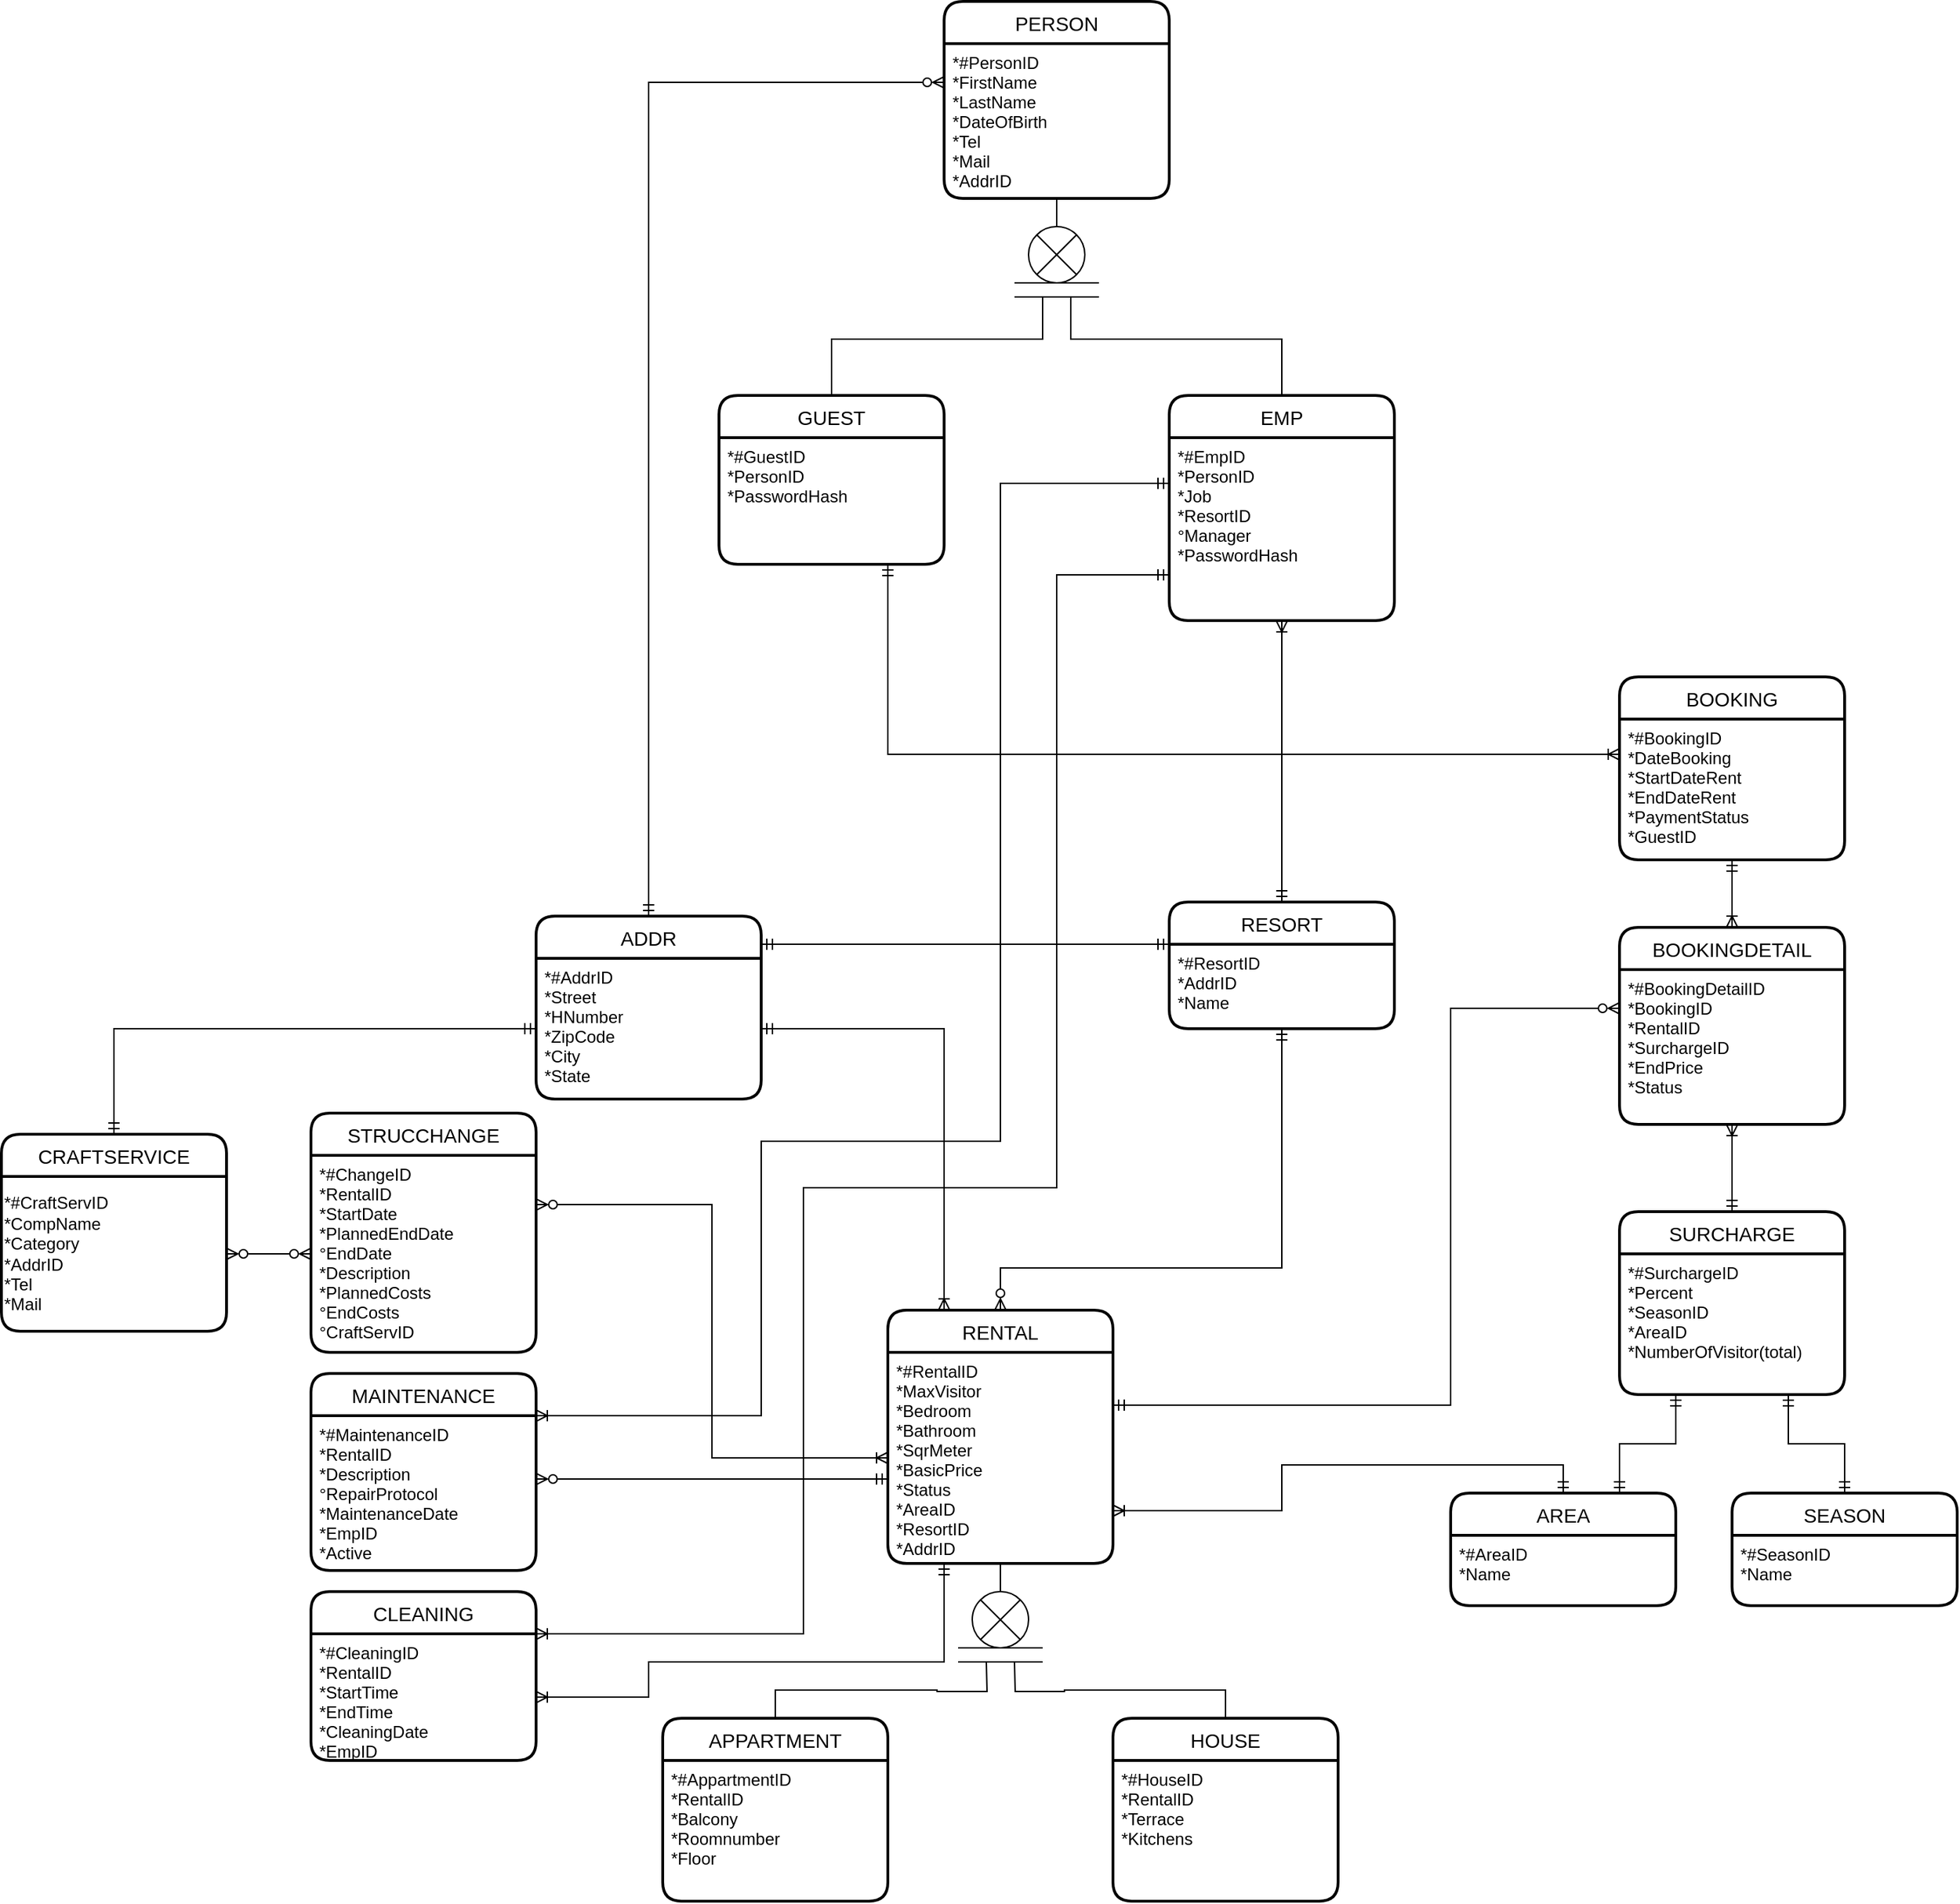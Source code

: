 <mxfile version="20.6.0" type="device"><diagram id="aWS-UrUtGDOm6s4PCsFX" name="Page-1"><mxGraphModel dx="2711" dy="2307" grid="1" gridSize="10" guides="1" tooltips="1" connect="1" arrows="1" fold="1" page="1" pageScale="1" pageWidth="827" pageHeight="1169" math="0" shadow="0"><root><mxCell id="0"/><mxCell id="1" parent="0"/><mxCell id="pVvOawuIxSXvEvGRF1L0-3" value="ADDR" style="swimlane;childLayout=stackLayout;horizontal=1;startSize=30;horizontalStack=0;rounded=1;fontSize=14;fontStyle=0;strokeWidth=2;resizeParent=0;resizeLast=1;shadow=0;dashed=0;align=center;" parent="1" vertex="1"><mxGeometry x="30" y="290" width="160" height="130" as="geometry"/></mxCell><mxCell id="pVvOawuIxSXvEvGRF1L0-4" value="*#AddrID&#xA;*Street&#xA;*HNumber&#xA;*ZipCode&#xA;*City&#xA;*State&#xA;&#xA;" style="align=left;strokeColor=none;fillColor=none;spacingLeft=4;fontSize=12;verticalAlign=top;resizable=0;rotatable=0;part=1;" parent="pVvOawuIxSXvEvGRF1L0-3" vertex="1"><mxGeometry y="30" width="160" height="100" as="geometry"/></mxCell><mxCell id="5Nb0aw0FbilER9dy1wmk-6" style="edgeStyle=orthogonalEdgeStyle;rounded=0;orthogonalLoop=1;jettySize=auto;html=1;exitX=0.5;exitY=1;exitDx=0;exitDy=0;startArrow=ERmandOne;startFill=0;endArrow=ERzeroToMany;endFill=0;entryX=0.5;entryY=0;entryDx=0;entryDy=0;" parent="1" source="pVvOawuIxSXvEvGRF1L0-5" target="pVvOawuIxSXvEvGRF1L0-9" edge="1"><mxGeometry relative="1" as="geometry"><mxPoint x="540" y="540" as="targetPoint"/><Array as="points"><mxPoint x="560" y="540"/><mxPoint x="360" y="540"/></Array></mxGeometry></mxCell><mxCell id="pVvOawuIxSXvEvGRF1L0-5" value="RESORT" style="swimlane;childLayout=stackLayout;horizontal=1;startSize=30;horizontalStack=0;rounded=1;fontSize=14;fontStyle=0;strokeWidth=2;resizeParent=0;resizeLast=1;shadow=0;dashed=0;align=center;" parent="1" vertex="1"><mxGeometry x="480" y="280" width="160" height="90" as="geometry"/></mxCell><mxCell id="pVvOawuIxSXvEvGRF1L0-6" value="*#ResortID&#xA;*AddrID&#xA;*Name&#xA;" style="align=left;strokeColor=none;fillColor=none;spacingLeft=4;fontSize=12;verticalAlign=top;resizable=0;rotatable=0;part=1;" parent="pVvOawuIxSXvEvGRF1L0-5" vertex="1"><mxGeometry y="30" width="160" height="60" as="geometry"/></mxCell><mxCell id="pVvOawuIxSXvEvGRF1L0-8" style="edgeStyle=orthogonalEdgeStyle;rounded=0;orthogonalLoop=1;jettySize=auto;html=1;exitX=0.5;exitY=1;exitDx=0;exitDy=0;entryX=0.5;entryY=0;entryDx=0;entryDy=0;startArrow=ERoneToMany;startFill=0;endArrow=ERmandOne;endFill=0;" parent="1" source="3sIMID8LesVrFfQINuA5-2" target="pVvOawuIxSXvEvGRF1L0-5" edge="1"><mxGeometry relative="1" as="geometry"/></mxCell><mxCell id="pVvOawuIxSXvEvGRF1L0-9" value="RENTAL" style="swimlane;childLayout=stackLayout;horizontal=1;startSize=30;horizontalStack=0;rounded=1;fontSize=14;fontStyle=0;strokeWidth=2;resizeParent=0;resizeLast=1;shadow=0;dashed=0;align=center;" parent="1" vertex="1"><mxGeometry x="280" y="570" width="160" height="180" as="geometry"/></mxCell><mxCell id="pVvOawuIxSXvEvGRF1L0-10" value="*#RentalID&#xA;*MaxVisitor&#xA;*Bedroom&#xA;*Bathroom&#xA;*SqrMeter&#xA;*BasicPrice&#xA;*Status&#xA;*AreaID&#xA;*ResortID&#xA;*AddrID&#xA;&#xA;&#xA;" style="align=left;strokeColor=none;fillColor=none;spacingLeft=4;fontSize=12;verticalAlign=top;resizable=0;rotatable=0;part=1;" parent="pVvOawuIxSXvEvGRF1L0-9" vertex="1"><mxGeometry y="30" width="160" height="150" as="geometry"/></mxCell><mxCell id="pVvOawuIxSXvEvGRF1L0-11" style="edgeStyle=orthogonalEdgeStyle;rounded=0;orthogonalLoop=1;jettySize=auto;html=1;exitX=0.25;exitY=0;exitDx=0;exitDy=0;entryX=1;entryY=0.5;entryDx=0;entryDy=0;startArrow=ERoneToMany;startFill=0;endArrow=ERmandOne;endFill=0;" parent="1" source="pVvOawuIxSXvEvGRF1L0-9" target="pVvOawuIxSXvEvGRF1L0-4" edge="1"><mxGeometry relative="1" as="geometry"><Array as="points"><mxPoint x="320" y="370"/></Array></mxGeometry></mxCell><mxCell id="pVvOawuIxSXvEvGRF1L0-21" style="edgeStyle=orthogonalEdgeStyle;rounded=0;orthogonalLoop=1;jettySize=auto;html=1;exitX=0.5;exitY=0;exitDx=0;exitDy=0;startArrow=none;startFill=0;endArrow=none;endFill=0;" parent="1" source="pVvOawuIxSXvEvGRF1L0-12" edge="1"><mxGeometry relative="1" as="geometry"><mxPoint x="350" y="820" as="targetPoint"/></mxGeometry></mxCell><mxCell id="pVvOawuIxSXvEvGRF1L0-12" value="APPARTMENT" style="swimlane;childLayout=stackLayout;horizontal=1;startSize=30;horizontalStack=0;rounded=1;fontSize=14;fontStyle=0;strokeWidth=2;resizeParent=0;resizeLast=1;shadow=0;dashed=0;align=center;" parent="1" vertex="1"><mxGeometry x="120" y="860" width="160" height="130" as="geometry"/></mxCell><mxCell id="pVvOawuIxSXvEvGRF1L0-13" value="*#AppartmentID&#xA;*RentalID&#xA;*Balcony&#xA;*Roomnumber&#xA;*Floor" style="align=left;strokeColor=none;fillColor=none;spacingLeft=4;fontSize=12;verticalAlign=top;resizable=0;rotatable=0;part=1;" parent="pVvOawuIxSXvEvGRF1L0-12" vertex="1"><mxGeometry y="30" width="160" height="100" as="geometry"/></mxCell><mxCell id="pVvOawuIxSXvEvGRF1L0-20" style="edgeStyle=orthogonalEdgeStyle;rounded=0;orthogonalLoop=1;jettySize=auto;html=1;exitX=0.5;exitY=0;exitDx=0;exitDy=0;startArrow=none;startFill=0;endArrow=none;endFill=0;" parent="1" source="pVvOawuIxSXvEvGRF1L0-14" edge="1"><mxGeometry relative="1" as="geometry"><mxPoint x="370" y="820" as="targetPoint"/></mxGeometry></mxCell><mxCell id="pVvOawuIxSXvEvGRF1L0-14" value="HOUSE" style="swimlane;childLayout=stackLayout;horizontal=1;startSize=30;horizontalStack=0;rounded=1;fontSize=14;fontStyle=0;strokeWidth=2;resizeParent=0;resizeLast=1;shadow=0;dashed=0;align=center;" parent="1" vertex="1"><mxGeometry x="440" y="860" width="160" height="130" as="geometry"/></mxCell><mxCell id="pVvOawuIxSXvEvGRF1L0-15" value="*#HouseID&#xA;*RentalID&#xA;*Terrace&#xA;*Kitchens&#xA;" style="align=left;strokeColor=none;fillColor=none;spacingLeft=4;fontSize=12;verticalAlign=top;resizable=0;rotatable=0;part=1;" parent="pVvOawuIxSXvEvGRF1L0-14" vertex="1"><mxGeometry y="30" width="160" height="100" as="geometry"/></mxCell><mxCell id="pVvOawuIxSXvEvGRF1L0-16" value="" style="ellipse;whiteSpace=wrap;html=1;" parent="1" vertex="1"><mxGeometry x="340" y="770" width="40" height="40" as="geometry"/></mxCell><mxCell id="pVvOawuIxSXvEvGRF1L0-17" style="edgeStyle=orthogonalEdgeStyle;rounded=0;orthogonalLoop=1;jettySize=auto;html=1;exitX=0.5;exitY=1;exitDx=0;exitDy=0;entryX=0.5;entryY=0;entryDx=0;entryDy=0;startArrow=none;startFill=0;endArrow=none;endFill=0;" parent="1" source="pVvOawuIxSXvEvGRF1L0-10" target="pVvOawuIxSXvEvGRF1L0-16" edge="1"><mxGeometry relative="1" as="geometry"><mxPoint x="360" y="760" as="sourcePoint"/></mxGeometry></mxCell><mxCell id="pVvOawuIxSXvEvGRF1L0-18" value="" style="endArrow=none;html=1;rounded=0;" parent="1" edge="1"><mxGeometry width="50" height="50" relative="1" as="geometry"><mxPoint x="330" y="820" as="sourcePoint"/><mxPoint x="390" y="820" as="targetPoint"/></mxGeometry></mxCell><mxCell id="pVvOawuIxSXvEvGRF1L0-19" value="" style="endArrow=none;html=1;rounded=0;" parent="1" edge="1"><mxGeometry width="50" height="50" relative="1" as="geometry"><mxPoint x="330" y="810" as="sourcePoint"/><mxPoint x="390" y="810" as="targetPoint"/></mxGeometry></mxCell><mxCell id="pVvOawuIxSXvEvGRF1L0-24" style="edgeStyle=orthogonalEdgeStyle;rounded=0;orthogonalLoop=1;jettySize=auto;html=1;exitX=0;exitY=0.25;exitDx=0;exitDy=0;entryX=0.5;entryY=0;entryDx=0;entryDy=0;startArrow=ERzeroToMany;startFill=0;endArrow=ERmandOne;endFill=0;" parent="1" source="3sIMID8LesVrFfQINuA5-8" target="pVvOawuIxSXvEvGRF1L0-3" edge="1"><mxGeometry relative="1" as="geometry"><Array as="points"><mxPoint x="110" y="-302"/></Array></mxGeometry></mxCell><mxCell id="pVvOawuIxSXvEvGRF1L0-25" value="BOOKING" style="swimlane;childLayout=stackLayout;horizontal=1;startSize=30;horizontalStack=0;rounded=1;fontSize=14;fontStyle=0;strokeWidth=2;resizeParent=0;resizeLast=1;shadow=0;dashed=0;align=center;" parent="1" vertex="1"><mxGeometry x="800" y="120" width="160" height="130" as="geometry"/></mxCell><mxCell id="pVvOawuIxSXvEvGRF1L0-26" value="*#BookingID&#xA;*DateBooking&#xA;*StartDateRent&#xA;*EndDateRent&#xA;*PaymentStatus&#xA;*GuestID&#xA;" style="align=left;strokeColor=none;fillColor=none;spacingLeft=4;fontSize=12;verticalAlign=top;resizable=0;rotatable=0;part=1;" parent="pVvOawuIxSXvEvGRF1L0-25" vertex="1"><mxGeometry y="30" width="160" height="100" as="geometry"/></mxCell><mxCell id="pVvOawuIxSXvEvGRF1L0-27" value="BOOKINGDETAIL" style="swimlane;childLayout=stackLayout;horizontal=1;startSize=30;horizontalStack=0;rounded=1;fontSize=14;fontStyle=0;strokeWidth=2;resizeParent=0;resizeLast=1;shadow=0;dashed=0;align=center;" parent="1" vertex="1"><mxGeometry x="800" y="298" width="160" height="140" as="geometry"/></mxCell><mxCell id="pVvOawuIxSXvEvGRF1L0-28" value="*#BookingDetailID&#xA;*BookingID&#xA;*RentalID&#xA;*SurchargeID&#xA;*EndPrice&#xA;*Status" style="align=left;strokeColor=none;fillColor=none;spacingLeft=4;fontSize=12;verticalAlign=top;resizable=0;rotatable=0;part=1;" parent="pVvOawuIxSXvEvGRF1L0-27" vertex="1"><mxGeometry y="30" width="160" height="110" as="geometry"/></mxCell><mxCell id="pVvOawuIxSXvEvGRF1L0-29" style="edgeStyle=orthogonalEdgeStyle;rounded=0;orthogonalLoop=1;jettySize=auto;html=1;exitX=0.75;exitY=1;exitDx=0;exitDy=0;entryX=0;entryY=0.25;entryDx=0;entryDy=0;startArrow=ERmandOne;startFill=0;endArrow=ERoneToMany;endFill=0;" parent="1" source="3sIMID8LesVrFfQINuA5-6" target="pVvOawuIxSXvEvGRF1L0-26" edge="1"><mxGeometry relative="1" as="geometry"><Array as="points"><mxPoint x="280" y="175"/></Array></mxGeometry></mxCell><mxCell id="pVvOawuIxSXvEvGRF1L0-30" value="AREA" style="swimlane;childLayout=stackLayout;horizontal=1;startSize=30;horizontalStack=0;rounded=1;fontSize=14;fontStyle=0;strokeWidth=2;resizeParent=0;resizeLast=1;shadow=0;dashed=0;align=center;" parent="1" vertex="1"><mxGeometry x="680" y="700" width="160" height="80" as="geometry"/></mxCell><mxCell id="pVvOawuIxSXvEvGRF1L0-31" value="*#AreaID&#xA;*Name&#xA;" style="align=left;strokeColor=none;fillColor=none;spacingLeft=4;fontSize=12;verticalAlign=top;resizable=0;rotatable=0;part=1;" parent="pVvOawuIxSXvEvGRF1L0-30" vertex="1"><mxGeometry y="30" width="160" height="50" as="geometry"/></mxCell><mxCell id="pVvOawuIxSXvEvGRF1L0-32" value="SEASON" style="swimlane;childLayout=stackLayout;horizontal=1;startSize=30;horizontalStack=0;rounded=1;fontSize=14;fontStyle=0;strokeWidth=2;resizeParent=0;resizeLast=1;shadow=0;dashed=0;align=center;" parent="1" vertex="1"><mxGeometry x="880" y="700" width="160" height="80" as="geometry"/></mxCell><mxCell id="pVvOawuIxSXvEvGRF1L0-33" value="*#SeasonID&#xA;*Name&#xA;" style="align=left;strokeColor=none;fillColor=none;spacingLeft=4;fontSize=12;verticalAlign=top;resizable=0;rotatable=0;part=1;" parent="pVvOawuIxSXvEvGRF1L0-32" vertex="1"><mxGeometry y="30" width="160" height="50" as="geometry"/></mxCell><mxCell id="pVvOawuIxSXvEvGRF1L0-34" style="edgeStyle=orthogonalEdgeStyle;rounded=0;orthogonalLoop=1;jettySize=auto;html=1;exitX=1;exitY=0.75;exitDx=0;exitDy=0;entryX=0.5;entryY=0;entryDx=0;entryDy=0;startArrow=ERoneToMany;startFill=0;endArrow=ERmandOne;endFill=0;" parent="1" source="pVvOawuIxSXvEvGRF1L0-10" target="pVvOawuIxSXvEvGRF1L0-30" edge="1"><mxGeometry relative="1" as="geometry"/></mxCell><mxCell id="pVvOawuIxSXvEvGRF1L0-36" value="SURCHARGE" style="swimlane;childLayout=stackLayout;horizontal=1;startSize=30;horizontalStack=0;rounded=1;fontSize=14;fontStyle=0;strokeWidth=2;resizeParent=0;resizeLast=1;shadow=0;dashed=0;align=center;" parent="1" vertex="1"><mxGeometry x="800" y="500" width="160" height="130" as="geometry"/></mxCell><mxCell id="pVvOawuIxSXvEvGRF1L0-37" value="*#SurchargeID&#xA;*Percent&#xA;*SeasonID&#xA;*AreaID&#xA;*NumberOfVisitor(total)&#xA;" style="align=left;strokeColor=none;fillColor=none;spacingLeft=4;fontSize=12;verticalAlign=top;resizable=0;rotatable=0;part=1;" parent="pVvOawuIxSXvEvGRF1L0-36" vertex="1"><mxGeometry y="30" width="160" height="100" as="geometry"/></mxCell><mxCell id="pVvOawuIxSXvEvGRF1L0-38" style="edgeStyle=orthogonalEdgeStyle;rounded=0;orthogonalLoop=1;jettySize=auto;html=1;exitX=0.25;exitY=1;exitDx=0;exitDy=0;entryX=0.75;entryY=0;entryDx=0;entryDy=0;startArrow=ERmandOne;startFill=0;endArrow=ERmandOne;endFill=0;" parent="1" source="pVvOawuIxSXvEvGRF1L0-37" target="pVvOawuIxSXvEvGRF1L0-30" edge="1"><mxGeometry relative="1" as="geometry"/></mxCell><mxCell id="pVvOawuIxSXvEvGRF1L0-39" style="edgeStyle=orthogonalEdgeStyle;rounded=0;orthogonalLoop=1;jettySize=auto;html=1;exitX=0.75;exitY=1;exitDx=0;exitDy=0;entryX=0.5;entryY=0;entryDx=0;entryDy=0;startArrow=ERmandOne;startFill=0;endArrow=ERmandOne;endFill=0;" parent="1" source="pVvOawuIxSXvEvGRF1L0-37" target="pVvOawuIxSXvEvGRF1L0-32" edge="1"><mxGeometry relative="1" as="geometry"/></mxCell><mxCell id="pVvOawuIxSXvEvGRF1L0-41" style="edgeStyle=orthogonalEdgeStyle;rounded=0;orthogonalLoop=1;jettySize=auto;html=1;exitX=0.5;exitY=1;exitDx=0;exitDy=0;entryX=0.5;entryY=0;entryDx=0;entryDy=0;startArrow=ERoneToMany;startFill=0;endArrow=ERmandOne;endFill=0;" parent="1" source="pVvOawuIxSXvEvGRF1L0-28" target="pVvOawuIxSXvEvGRF1L0-36" edge="1"><mxGeometry relative="1" as="geometry"/></mxCell><mxCell id="pVvOawuIxSXvEvGRF1L0-43" style="edgeStyle=orthogonalEdgeStyle;rounded=0;orthogonalLoop=1;jettySize=auto;html=1;exitX=0.5;exitY=1;exitDx=0;exitDy=0;entryX=0.5;entryY=0;entryDx=0;entryDy=0;startArrow=ERmandOne;startFill=0;endArrow=ERoneToMany;endFill=0;" parent="1" source="pVvOawuIxSXvEvGRF1L0-26" target="pVvOawuIxSXvEvGRF1L0-27" edge="1"><mxGeometry relative="1" as="geometry"/></mxCell><mxCell id="MyWMd_UCKaMzFZYr7Pf7-7" value="" style="endArrow=none;html=1;rounded=0;exitX=0;exitY=1;exitDx=0;exitDy=0;entryX=1;entryY=0;entryDx=0;entryDy=0;" parent="1" source="pVvOawuIxSXvEvGRF1L0-16" target="pVvOawuIxSXvEvGRF1L0-16" edge="1"><mxGeometry width="50" height="50" relative="1" as="geometry"><mxPoint x="345" y="805" as="sourcePoint"/><mxPoint x="375" y="775" as="targetPoint"/></mxGeometry></mxCell><mxCell id="MyWMd_UCKaMzFZYr7Pf7-8" value="" style="endArrow=none;html=1;rounded=0;exitX=1;exitY=1;exitDx=0;exitDy=0;entryX=0;entryY=0;entryDx=0;entryDy=0;" parent="1" source="pVvOawuIxSXvEvGRF1L0-16" target="pVvOawuIxSXvEvGRF1L0-16" edge="1"><mxGeometry width="50" height="50" relative="1" as="geometry"><mxPoint x="320" y="805" as="sourcePoint"/><mxPoint x="350" y="775" as="targetPoint"/></mxGeometry></mxCell><mxCell id="tzPV-0qDTJtdotpX9eF1-2" value="STRUCCHANGE" style="swimlane;childLayout=stackLayout;horizontal=1;startSize=30;horizontalStack=0;rounded=1;fontSize=14;fontStyle=0;strokeWidth=2;resizeParent=0;resizeLast=1;shadow=0;dashed=0;align=center;" parent="1" vertex="1"><mxGeometry x="-130" y="430" width="160" height="170" as="geometry"/></mxCell><mxCell id="tzPV-0qDTJtdotpX9eF1-3" value="*#ChangeID&#xA;*RentalID&#xA;*StartDate&#xA;*PlannedEndDate&#xA;°EndDate&#xA;*Description&#xA;*PlannedCosts&#xA;°EndCosts&#xA;°CraftServID" style="align=left;strokeColor=none;fillColor=none;spacingLeft=4;fontSize=12;verticalAlign=top;resizable=0;rotatable=0;part=1;" parent="tzPV-0qDTJtdotpX9eF1-2" vertex="1"><mxGeometry y="30" width="160" height="140" as="geometry"/></mxCell><mxCell id="tzPV-0qDTJtdotpX9eF1-4" style="edgeStyle=orthogonalEdgeStyle;rounded=0;orthogonalLoop=1;jettySize=auto;html=1;exitX=1;exitY=0.25;exitDx=0;exitDy=0;entryX=0;entryY=0.5;entryDx=0;entryDy=0;endArrow=ERoneToMany;endFill=0;startArrow=ERzeroToMany;startFill=0;" parent="1" source="tzPV-0qDTJtdotpX9eF1-3" target="pVvOawuIxSXvEvGRF1L0-10" edge="1"><mxGeometry relative="1" as="geometry"/></mxCell><mxCell id="5Nb0aw0FbilER9dy1wmk-5" style="edgeStyle=orthogonalEdgeStyle;rounded=0;orthogonalLoop=1;jettySize=auto;html=1;startArrow=ERmandOne;startFill=0;endArrow=ERmandOne;endFill=0;entryX=0;entryY=0;entryDx=0;entryDy=0;" parent="1" target="pVvOawuIxSXvEvGRF1L0-6" edge="1"><mxGeometry relative="1" as="geometry"><mxPoint x="190" y="310" as="sourcePoint"/><Array as="points"><mxPoint x="390" y="310"/><mxPoint x="390" y="310"/></Array><mxPoint x="480" y="400" as="targetPoint"/></mxGeometry></mxCell><mxCell id="5Nb0aw0FbilER9dy1wmk-7" value="MAINTENANCE" style="swimlane;childLayout=stackLayout;horizontal=1;startSize=30;horizontalStack=0;rounded=1;fontSize=14;fontStyle=0;strokeWidth=2;resizeParent=0;resizeLast=1;shadow=0;dashed=0;align=center;" parent="1" vertex="1"><mxGeometry x="-130" y="615" width="160" height="140" as="geometry"/></mxCell><mxCell id="5Nb0aw0FbilER9dy1wmk-8" value="*#MaintenanceID&#xA;*RentalID&#xA;*Description&#xA;°RepairProtocol&#xA;*MaintenanceDate&#xA;*EmpID&#xA;*Active&#xA;" style="align=left;strokeColor=none;fillColor=none;spacingLeft=4;fontSize=12;verticalAlign=top;resizable=0;rotatable=0;part=1;" parent="5Nb0aw0FbilER9dy1wmk-7" vertex="1"><mxGeometry y="30" width="160" height="110" as="geometry"/></mxCell><mxCell id="5Nb0aw0FbilER9dy1wmk-10" value="CLEANING" style="swimlane;childLayout=stackLayout;horizontal=1;startSize=30;horizontalStack=0;rounded=1;fontSize=14;fontStyle=0;strokeWidth=2;resizeParent=0;resizeLast=1;shadow=0;dashed=0;align=center;" parent="1" vertex="1"><mxGeometry x="-130" y="770" width="160" height="120" as="geometry"/></mxCell><mxCell id="5Nb0aw0FbilER9dy1wmk-11" value="*#CleaningID&#xA;*RentalID&#xA;*StartTime&#xA;*EndTime&#xA;*CleaningDate&#xA;*EmpID" style="align=left;strokeColor=none;fillColor=none;spacingLeft=4;fontSize=12;verticalAlign=top;resizable=0;rotatable=0;part=1;" parent="5Nb0aw0FbilER9dy1wmk-10" vertex="1"><mxGeometry y="30" width="160" height="90" as="geometry"/></mxCell><mxCell id="5Nb0aw0FbilER9dy1wmk-12" style="edgeStyle=orthogonalEdgeStyle;rounded=0;orthogonalLoop=1;jettySize=auto;html=1;startArrow=ERzeroToMany;startFill=0;endArrow=ERmandOne;endFill=0;" parent="1" edge="1"><mxGeometry relative="1" as="geometry"><Array as="points"><mxPoint x="30" y="690"/><mxPoint x="280" y="690"/></Array><mxPoint x="30" y="690" as="sourcePoint"/><mxPoint x="280" y="690" as="targetPoint"/></mxGeometry></mxCell><mxCell id="5Nb0aw0FbilER9dy1wmk-13" style="edgeStyle=orthogonalEdgeStyle;rounded=0;orthogonalLoop=1;jettySize=auto;html=1;exitX=0.25;exitY=1;exitDx=0;exitDy=0;startArrow=ERmandOne;startFill=0;endArrow=ERoneToMany;endFill=0;entryX=1;entryY=0.5;entryDx=0;entryDy=0;" parent="1" source="pVvOawuIxSXvEvGRF1L0-10" edge="1" target="5Nb0aw0FbilER9dy1wmk-11"><mxGeometry relative="1" as="geometry"><Array as="points"><mxPoint x="320" y="820"/><mxPoint x="110" y="820"/><mxPoint x="110" y="845"/></Array><mxPoint x="60" y="840" as="targetPoint"/></mxGeometry></mxCell><mxCell id="5Nb0aw0FbilER9dy1wmk-14" style="edgeStyle=orthogonalEdgeStyle;rounded=0;orthogonalLoop=1;jettySize=auto;html=1;entryX=0;entryY=0.25;entryDx=0;entryDy=0;startArrow=ERoneToMany;startFill=0;endArrow=ERmandOne;endFill=0;exitX=1;exitY=0;exitDx=0;exitDy=0;" parent="1" source="5Nb0aw0FbilER9dy1wmk-8" target="3sIMID8LesVrFfQINuA5-2" edge="1"><mxGeometry relative="1" as="geometry"><Array as="points"><mxPoint x="190" y="645"/><mxPoint x="190" y="450"/><mxPoint x="360" y="450"/><mxPoint x="360" y="-18"/></Array><mxPoint x="110" y="670" as="sourcePoint"/></mxGeometry></mxCell><mxCell id="5Nb0aw0FbilER9dy1wmk-15" style="edgeStyle=orthogonalEdgeStyle;rounded=0;orthogonalLoop=1;jettySize=auto;html=1;exitX=1;exitY=0;exitDx=0;exitDy=0;entryX=0;entryY=0.75;entryDx=0;entryDy=0;startArrow=ERoneToMany;startFill=0;endArrow=ERmandOne;endFill=0;" parent="1" source="5Nb0aw0FbilER9dy1wmk-11" target="3sIMID8LesVrFfQINuA5-2" edge="1"><mxGeometry relative="1" as="geometry"><Array as="points"><mxPoint x="220" y="800"/><mxPoint x="220" y="483"/><mxPoint x="400" y="483"/><mxPoint x="400" y="48"/></Array></mxGeometry></mxCell><mxCell id="xMzyND9K9N3NadzlZeZi-10" style="edgeStyle=orthogonalEdgeStyle;rounded=0;orthogonalLoop=1;jettySize=auto;html=1;entryX=0;entryY=0.5;entryDx=0;entryDy=0;startArrow=ERmandOne;startFill=0;endArrow=ERmandOne;endFill=0;exitX=0.5;exitY=0;exitDx=0;exitDy=0;" parent="1" source="xMzyND9K9N3NadzlZeZi-1" target="pVvOawuIxSXvEvGRF1L0-4" edge="1"><mxGeometry relative="1" as="geometry"><mxPoint x="-160" y="550" as="sourcePoint"/><Array as="points"><mxPoint x="-270" y="370"/></Array></mxGeometry></mxCell><mxCell id="xMzyND9K9N3NadzlZeZi-1" value="CRAFTSERVICE" style="swimlane;childLayout=stackLayout;horizontal=1;startSize=30;horizontalStack=0;rounded=1;fontSize=14;fontStyle=0;strokeWidth=2;resizeParent=0;resizeLast=1;shadow=0;dashed=0;align=center;" parent="1" vertex="1"><mxGeometry x="-350" y="445" width="160" height="140" as="geometry"/></mxCell><mxCell id="xMzyND9K9N3NadzlZeZi-4" value="&lt;div align=&quot;left&quot;&gt;*#CraftServID&lt;/div&gt;&lt;div align=&quot;left&quot;&gt;*CompName&lt;br&gt;*Category&lt;br&gt;*AddrID&lt;br&gt;*Tel&lt;br&gt;*Mail&lt;/div&gt;" style="text;html=1;align=left;verticalAlign=middle;resizable=0;points=[];autosize=1;strokeColor=none;fillColor=none;" parent="xMzyND9K9N3NadzlZeZi-1" vertex="1"><mxGeometry y="30" width="160" height="110" as="geometry"/></mxCell><mxCell id="xMzyND9K9N3NadzlZeZi-11" style="edgeStyle=orthogonalEdgeStyle;rounded=0;orthogonalLoop=1;jettySize=auto;html=1;entryX=0;entryY=0.5;entryDx=0;entryDy=0;startArrow=ERzeroToMany;startFill=0;endArrow=ERzeroToMany;endFill=0;" parent="1" source="xMzyND9K9N3NadzlZeZi-4" target="tzPV-0qDTJtdotpX9eF1-3" edge="1"><mxGeometry relative="1" as="geometry"/></mxCell><mxCell id="2ui8VQlvTT7CYiTYEqcp-1" style="edgeStyle=orthogonalEdgeStyle;rounded=0;orthogonalLoop=1;jettySize=auto;html=1;exitX=1;exitY=0.25;exitDx=0;exitDy=0;entryX=0;entryY=0.25;entryDx=0;entryDy=0;endArrow=ERzeroToMany;endFill=0;startArrow=ERmandOne;startFill=0;" parent="1" source="pVvOawuIxSXvEvGRF1L0-10" target="pVvOawuIxSXvEvGRF1L0-28" edge="1"><mxGeometry relative="1" as="geometry"><Array as="points"><mxPoint x="680" y="638"/><mxPoint x="680" y="356"/></Array></mxGeometry></mxCell><mxCell id="3sIMID8LesVrFfQINuA5-19" style="edgeStyle=orthogonalEdgeStyle;rounded=0;orthogonalLoop=1;jettySize=auto;html=1;exitX=0.5;exitY=0;exitDx=0;exitDy=0;endArrow=none;endFill=0;" edge="1" parent="1" source="3sIMID8LesVrFfQINuA5-1"><mxGeometry relative="1" as="geometry"><mxPoint x="410" y="-150" as="targetPoint"/><Array as="points"><mxPoint x="560" y="-120"/><mxPoint x="410" y="-120"/></Array></mxGeometry></mxCell><mxCell id="3sIMID8LesVrFfQINuA5-1" value="EMP" style="swimlane;childLayout=stackLayout;horizontal=1;startSize=30;horizontalStack=0;rounded=1;fontSize=14;fontStyle=0;strokeWidth=2;resizeParent=0;resizeLast=1;shadow=0;dashed=0;align=center;" vertex="1" parent="1"><mxGeometry x="480" y="-80" width="160" height="160" as="geometry"/></mxCell><mxCell id="3sIMID8LesVrFfQINuA5-2" value="*#EmpID&#xA;*PersonID&#xA;*Job&#xA;*ResortID&#xA;°Manager&#xA;*PasswordHash&#xA;" style="align=left;strokeColor=none;fillColor=none;spacingLeft=4;fontSize=12;verticalAlign=top;resizable=0;rotatable=0;part=1;" vertex="1" parent="3sIMID8LesVrFfQINuA5-1"><mxGeometry y="30" width="160" height="130" as="geometry"/></mxCell><mxCell id="3sIMID8LesVrFfQINuA5-21" style="edgeStyle=orthogonalEdgeStyle;rounded=0;orthogonalLoop=1;jettySize=auto;html=1;exitX=0.5;exitY=0;exitDx=0;exitDy=0;endArrow=none;endFill=0;" edge="1" parent="1" source="3sIMID8LesVrFfQINuA5-5"><mxGeometry relative="1" as="geometry"><mxPoint x="390" y="-150" as="targetPoint"/><Array as="points"><mxPoint x="240" y="-120"/><mxPoint x="390" y="-120"/></Array></mxGeometry></mxCell><mxCell id="3sIMID8LesVrFfQINuA5-5" value="GUEST" style="swimlane;childLayout=stackLayout;horizontal=1;startSize=30;horizontalStack=0;rounded=1;fontSize=14;fontStyle=0;strokeWidth=2;resizeParent=0;resizeLast=1;shadow=0;dashed=0;align=center;" vertex="1" parent="1"><mxGeometry x="160" y="-80" width="160" height="120" as="geometry"/></mxCell><mxCell id="3sIMID8LesVrFfQINuA5-6" value="*#GuestID&#xA;*PersonID&#xA;*PasswordHash&#xA;&#xA;" style="align=left;strokeColor=none;fillColor=none;spacingLeft=4;fontSize=12;verticalAlign=top;resizable=0;rotatable=0;part=1;" vertex="1" parent="3sIMID8LesVrFfQINuA5-5"><mxGeometry y="30" width="160" height="90" as="geometry"/></mxCell><mxCell id="3sIMID8LesVrFfQINuA5-7" value="PERSON" style="swimlane;childLayout=stackLayout;horizontal=1;startSize=30;horizontalStack=0;rounded=1;fontSize=14;fontStyle=0;strokeWidth=2;resizeParent=0;resizeLast=1;shadow=0;dashed=0;align=center;" vertex="1" parent="1"><mxGeometry x="320" y="-360" width="160" height="140" as="geometry"/></mxCell><mxCell id="3sIMID8LesVrFfQINuA5-8" value="*#PersonID&#xA;*FirstName&#xA;*LastName&#xA;*DateOfBirth&#xA;*Tel&#xA;*Mail&#xA;*AddrID" style="align=left;strokeColor=none;fillColor=none;spacingLeft=4;fontSize=12;verticalAlign=top;resizable=0;rotatable=0;part=1;" vertex="1" parent="3sIMID8LesVrFfQINuA5-7"><mxGeometry y="30" width="160" height="110" as="geometry"/></mxCell><mxCell id="3sIMID8LesVrFfQINuA5-13" value="" style="ellipse;whiteSpace=wrap;html=1;" vertex="1" parent="1"><mxGeometry x="380" y="-200" width="40" height="40" as="geometry"/></mxCell><mxCell id="3sIMID8LesVrFfQINuA5-14" value="" style="endArrow=none;html=1;rounded=0;" edge="1" parent="1"><mxGeometry width="50" height="50" relative="1" as="geometry"><mxPoint x="370" y="-150" as="sourcePoint"/><mxPoint x="430" y="-150" as="targetPoint"/></mxGeometry></mxCell><mxCell id="3sIMID8LesVrFfQINuA5-15" value="" style="endArrow=none;html=1;rounded=0;" edge="1" parent="1"><mxGeometry width="50" height="50" relative="1" as="geometry"><mxPoint x="370" y="-160" as="sourcePoint"/><mxPoint x="430" y="-160" as="targetPoint"/></mxGeometry></mxCell><mxCell id="3sIMID8LesVrFfQINuA5-16" value="" style="endArrow=none;html=1;rounded=0;exitX=0;exitY=1;exitDx=0;exitDy=0;entryX=1;entryY=0;entryDx=0;entryDy=0;" edge="1" parent="1" source="3sIMID8LesVrFfQINuA5-13" target="3sIMID8LesVrFfQINuA5-13"><mxGeometry width="50" height="50" relative="1" as="geometry"><mxPoint x="385" y="-165" as="sourcePoint"/><mxPoint x="415" y="-195" as="targetPoint"/></mxGeometry></mxCell><mxCell id="3sIMID8LesVrFfQINuA5-17" value="" style="endArrow=none;html=1;rounded=0;exitX=1;exitY=1;exitDx=0;exitDy=0;entryX=0;entryY=0;entryDx=0;entryDy=0;" edge="1" parent="1" source="3sIMID8LesVrFfQINuA5-13" target="3sIMID8LesVrFfQINuA5-13"><mxGeometry width="50" height="50" relative="1" as="geometry"><mxPoint x="360" y="-165" as="sourcePoint"/><mxPoint x="390" y="-195" as="targetPoint"/></mxGeometry></mxCell><mxCell id="3sIMID8LesVrFfQINuA5-18" style="edgeStyle=orthogonalEdgeStyle;rounded=0;orthogonalLoop=1;jettySize=auto;html=1;exitX=0.5;exitY=1;exitDx=0;exitDy=0;entryX=0.5;entryY=0;entryDx=0;entryDy=0;endArrow=none;endFill=0;" edge="1" parent="1" source="3sIMID8LesVrFfQINuA5-8" target="3sIMID8LesVrFfQINuA5-13"><mxGeometry relative="1" as="geometry"/></mxCell></root></mxGraphModel></diagram></mxfile>